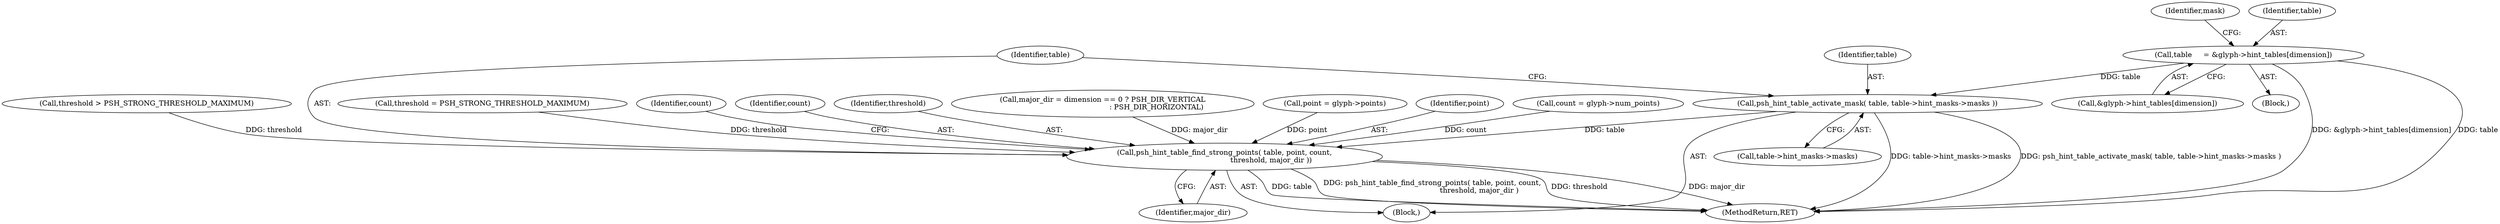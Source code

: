 digraph "0_savannah_8d22746c9e5af80ff4304aef440986403a5072e2@array" {
"1000112" [label="(Call,table     = &glyph->hint_tables[dimension])"];
"1000250" [label="(Call,psh_hint_table_activate_mask( table, table->hint_masks->masks ))"];
"1000257" [label="(Call,psh_hint_table_find_strong_points( table, point, count,\n                                         threshold, major_dir ))"];
"1000175" [label="(Call,threshold > PSH_STRONG_THRESHOLD_MAXIMUM)"];
"1000250" [label="(Call,psh_hint_table_activate_mask( table, table->hint_masks->masks ))"];
"1000258" [label="(Identifier,table)"];
"1000122" [label="(Identifier,mask)"];
"1000257" [label="(Call,psh_hint_table_find_strong_points( table, point, count,\n                                         threshold, major_dir ))"];
"1000252" [label="(Call,table->hint_masks->masks)"];
"1000295" [label="(MethodReturn,RET)"];
"1000141" [label="(Call,major_dir = dimension == 0 ? PSH_DIR_VERTICAL\n                                               : PSH_DIR_HORIZONTAL)"];
"1000110" [label="(Block,)"];
"1000251" [label="(Identifier,table)"];
"1000113" [label="(Identifier,table)"];
"1000245" [label="(Call,point = glyph->points)"];
"1000237" [label="(Block,)"];
"1000178" [label="(Call,threshold = PSH_STRONG_THRESHOLD_MAXIMUM)"];
"1000266" [label="(Identifier,count)"];
"1000112" [label="(Call,table     = &glyph->hint_tables[dimension])"];
"1000114" [label="(Call,&glyph->hint_tables[dimension])"];
"1000260" [label="(Identifier,count)"];
"1000261" [label="(Identifier,threshold)"];
"1000259" [label="(Identifier,point)"];
"1000262" [label="(Identifier,major_dir)"];
"1000239" [label="(Call,count = glyph->num_points)"];
"1000112" -> "1000110"  [label="AST: "];
"1000112" -> "1000114"  [label="CFG: "];
"1000113" -> "1000112"  [label="AST: "];
"1000114" -> "1000112"  [label="AST: "];
"1000122" -> "1000112"  [label="CFG: "];
"1000112" -> "1000295"  [label="DDG: &glyph->hint_tables[dimension]"];
"1000112" -> "1000295"  [label="DDG: table"];
"1000112" -> "1000250"  [label="DDG: table"];
"1000250" -> "1000237"  [label="AST: "];
"1000250" -> "1000252"  [label="CFG: "];
"1000251" -> "1000250"  [label="AST: "];
"1000252" -> "1000250"  [label="AST: "];
"1000258" -> "1000250"  [label="CFG: "];
"1000250" -> "1000295"  [label="DDG: table->hint_masks->masks"];
"1000250" -> "1000295"  [label="DDG: psh_hint_table_activate_mask( table, table->hint_masks->masks )"];
"1000250" -> "1000257"  [label="DDG: table"];
"1000257" -> "1000237"  [label="AST: "];
"1000257" -> "1000262"  [label="CFG: "];
"1000258" -> "1000257"  [label="AST: "];
"1000259" -> "1000257"  [label="AST: "];
"1000260" -> "1000257"  [label="AST: "];
"1000261" -> "1000257"  [label="AST: "];
"1000262" -> "1000257"  [label="AST: "];
"1000266" -> "1000257"  [label="CFG: "];
"1000257" -> "1000295"  [label="DDG: major_dir"];
"1000257" -> "1000295"  [label="DDG: table"];
"1000257" -> "1000295"  [label="DDG: psh_hint_table_find_strong_points( table, point, count,\n                                         threshold, major_dir )"];
"1000257" -> "1000295"  [label="DDG: threshold"];
"1000245" -> "1000257"  [label="DDG: point"];
"1000239" -> "1000257"  [label="DDG: count"];
"1000178" -> "1000257"  [label="DDG: threshold"];
"1000175" -> "1000257"  [label="DDG: threshold"];
"1000141" -> "1000257"  [label="DDG: major_dir"];
}
